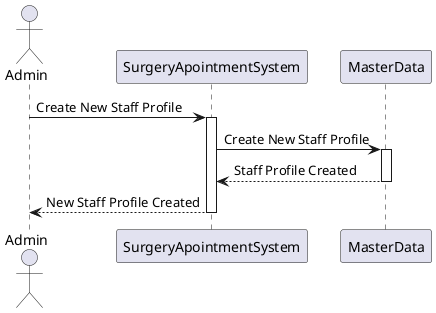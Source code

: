 ﻿@startuml
actor Admin
participant SurgeryApointmentSystem
participant MasterData


Admin -> SurgeryApointmentSystem : Create New Staff Profile
activate SurgeryApointmentSystem

SurgeryApointmentSystem -> MasterData : Create New Staff Profile
activate MasterData

MasterData --> SurgeryApointmentSystem : Staff Profile Created
deactivate MasterData

SurgeryApointmentSystem --> Admin : New Staff Profile Created
deactivate SurgeryApointmentSystem

@enduml
